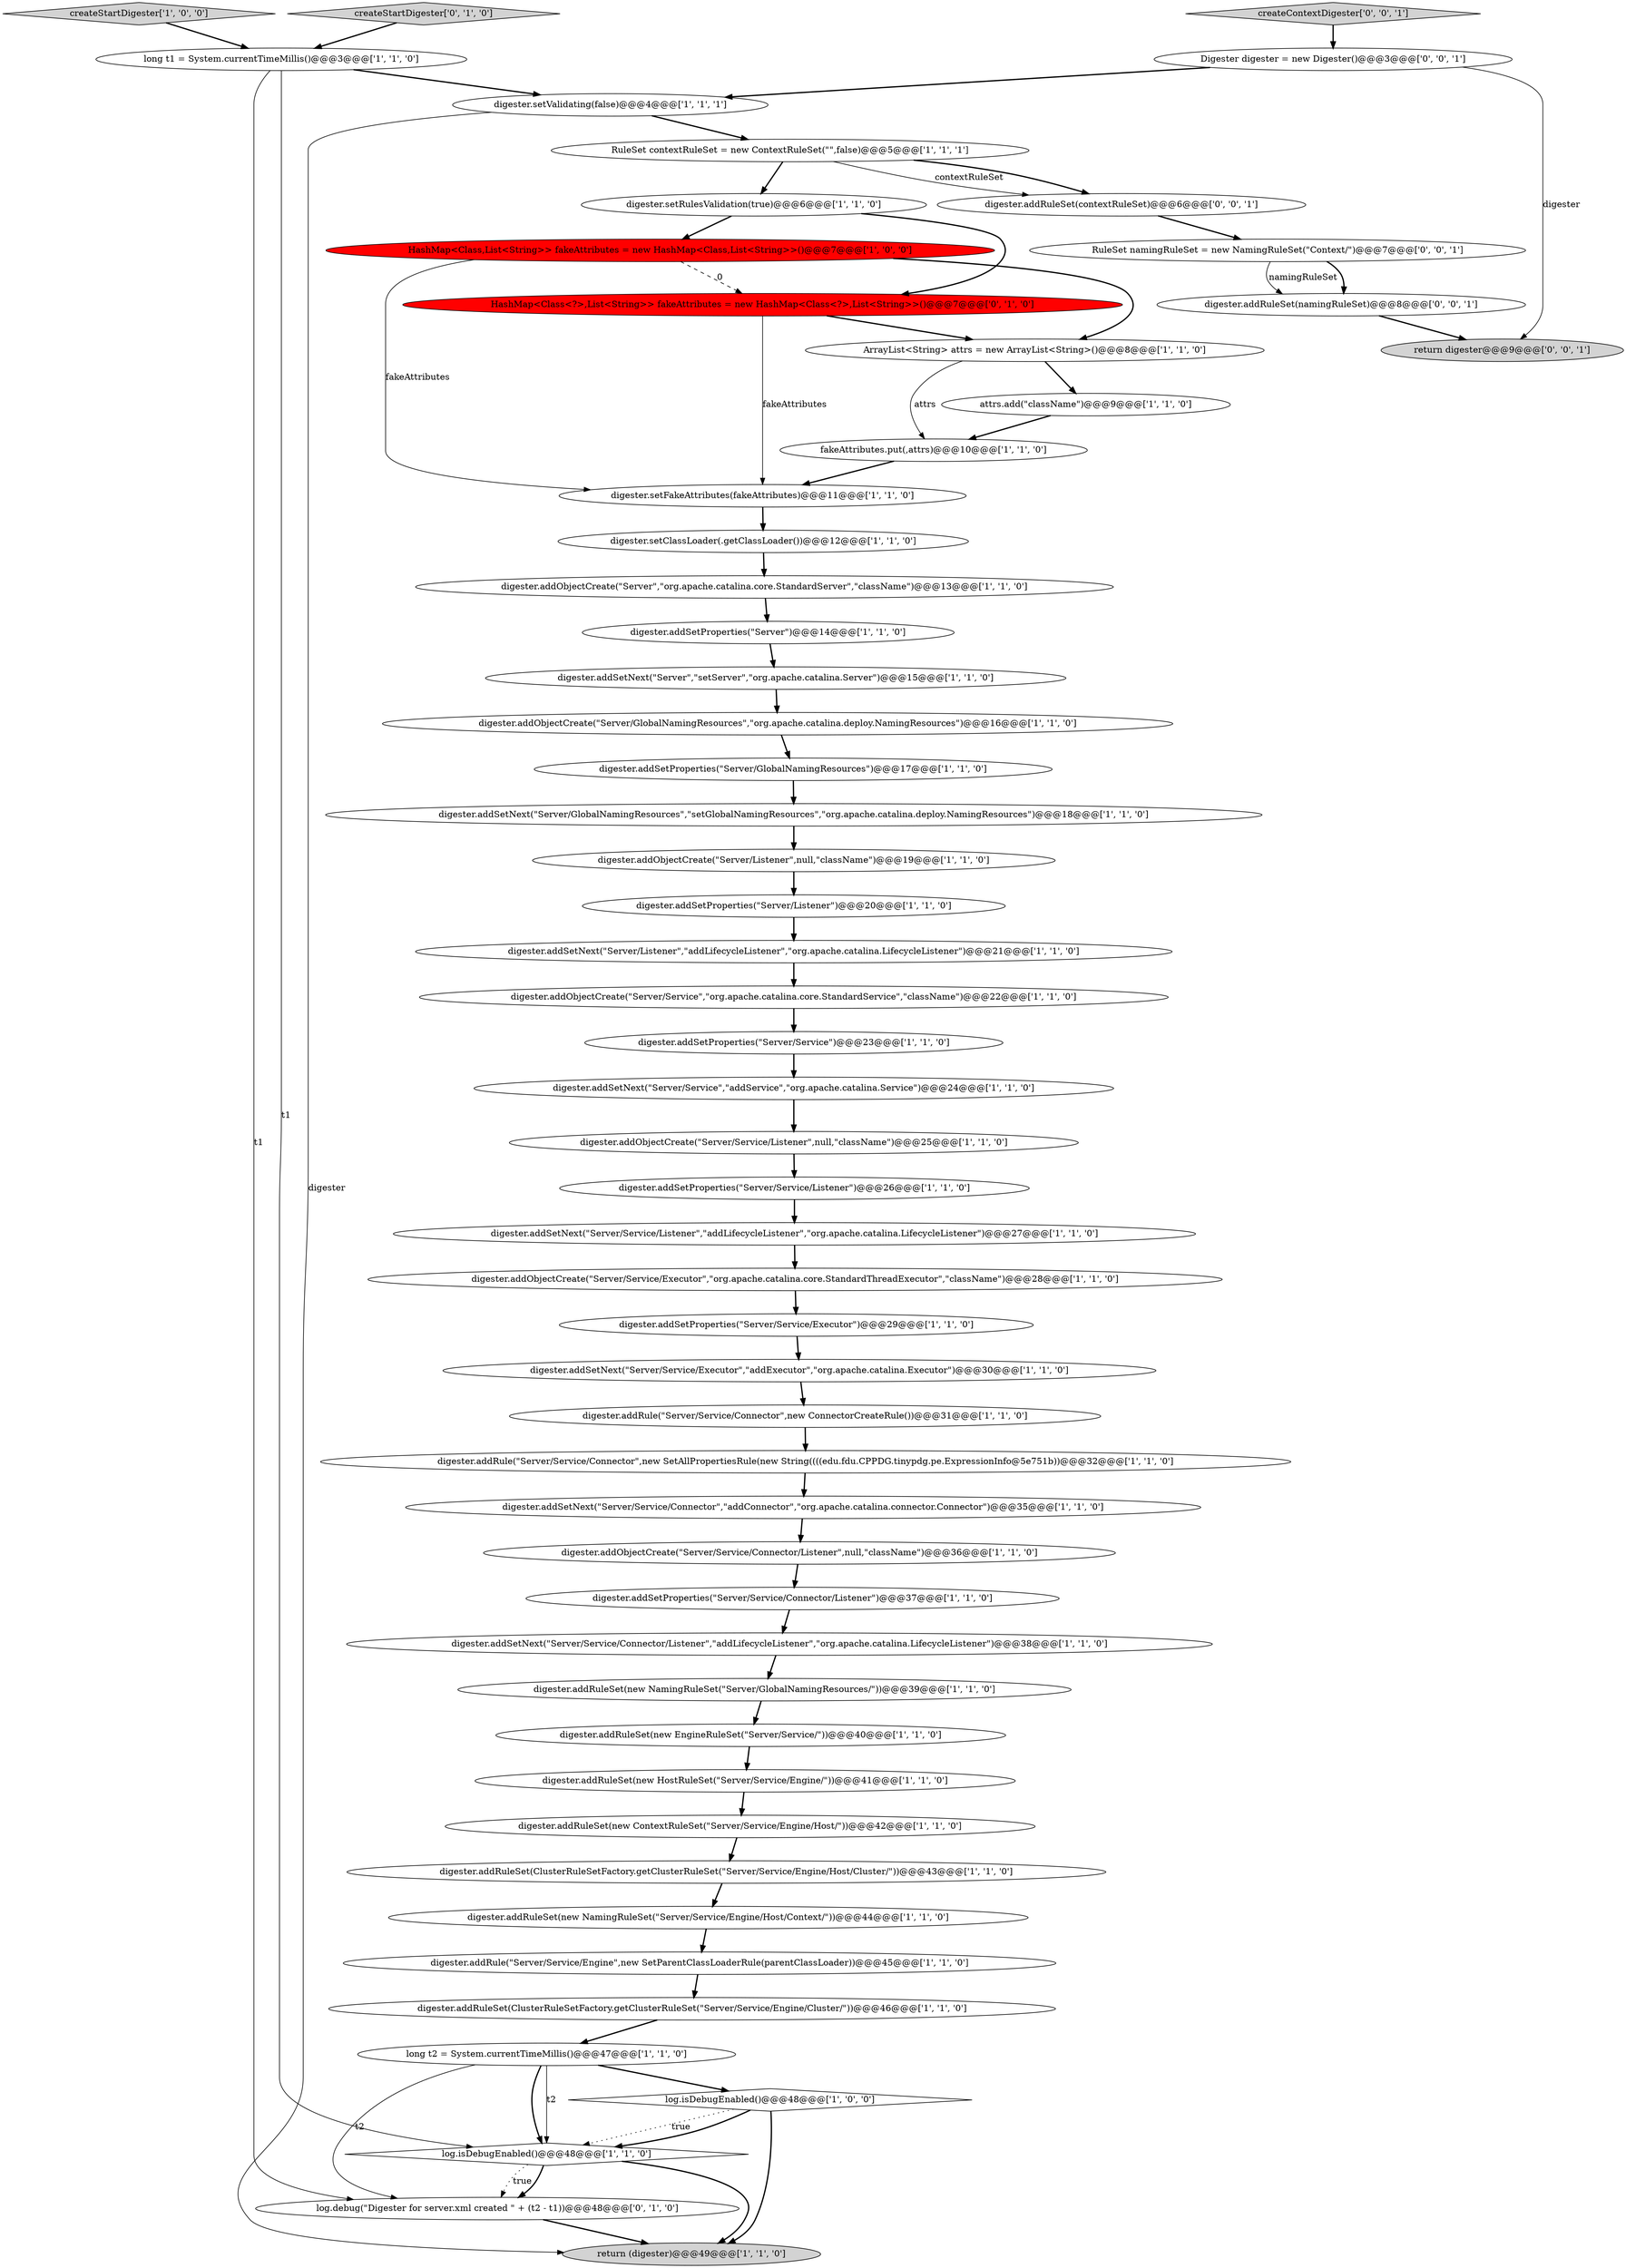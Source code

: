 digraph {
41 [style = filled, label = "digester.setFakeAttributes(fakeAttributes)@@@11@@@['1', '1', '0']", fillcolor = white, shape = ellipse image = "AAA0AAABBB1BBB"];
9 [style = filled, label = "digester.addSetProperties(\"Server/Service\")@@@23@@@['1', '1', '0']", fillcolor = white, shape = ellipse image = "AAA0AAABBB1BBB"];
45 [style = filled, label = "ArrayList<String> attrs = new ArrayList<String>()@@@8@@@['1', '1', '0']", fillcolor = white, shape = ellipse image = "AAA0AAABBB1BBB"];
0 [style = filled, label = "digester.setRulesValidation(true)@@@6@@@['1', '1', '0']", fillcolor = white, shape = ellipse image = "AAA0AAABBB1BBB"];
39 [style = filled, label = "digester.addSetProperties(\"Server/Service/Connector/Listener\")@@@37@@@['1', '1', '0']", fillcolor = white, shape = ellipse image = "AAA0AAABBB1BBB"];
48 [style = filled, label = "log.debug(\"Digester for server.xml created \" + (t2 - t1))@@@48@@@['0', '1', '0']", fillcolor = white, shape = ellipse image = "AAA0AAABBB2BBB"];
37 [style = filled, label = "digester.addSetProperties(\"Server\")@@@14@@@['1', '1', '0']", fillcolor = white, shape = ellipse image = "AAA0AAABBB1BBB"];
2 [style = filled, label = "digester.addRule(\"Server/Service/Connector\",new ConnectorCreateRule())@@@31@@@['1', '1', '0']", fillcolor = white, shape = ellipse image = "AAA0AAABBB1BBB"];
22 [style = filled, label = "digester.addRuleSet(new NamingRuleSet(\"Server/GlobalNamingResources/\"))@@@39@@@['1', '1', '0']", fillcolor = white, shape = ellipse image = "AAA0AAABBB1BBB"];
33 [style = filled, label = "digester.addRuleSet(ClusterRuleSetFactory.getClusterRuleSet(\"Server/Service/Engine/Host/Cluster/\"))@@@43@@@['1', '1', '0']", fillcolor = white, shape = ellipse image = "AAA0AAABBB1BBB"];
23 [style = filled, label = "digester.addRuleSet(new ContextRuleSet(\"Server/Service/Engine/Host/\"))@@@42@@@['1', '1', '0']", fillcolor = white, shape = ellipse image = "AAA0AAABBB1BBB"];
28 [style = filled, label = "digester.addRuleSet(new EngineRuleSet(\"Server/Service/\"))@@@40@@@['1', '1', '0']", fillcolor = white, shape = ellipse image = "AAA0AAABBB1BBB"];
7 [style = filled, label = "digester.addSetProperties(\"Server/Service/Executor\")@@@29@@@['1', '1', '0']", fillcolor = white, shape = ellipse image = "AAA0AAABBB1BBB"];
24 [style = filled, label = "RuleSet contextRuleSet = new ContextRuleSet(\"\",false)@@@5@@@['1', '1', '1']", fillcolor = white, shape = ellipse image = "AAA0AAABBB1BBB"];
8 [style = filled, label = "long t1 = System.currentTimeMillis()@@@3@@@['1', '1', '0']", fillcolor = white, shape = ellipse image = "AAA0AAABBB1BBB"];
12 [style = filled, label = "digester.addObjectCreate(\"Server/Service\",\"org.apache.catalina.core.StandardService\",\"className\")@@@22@@@['1', '1', '0']", fillcolor = white, shape = ellipse image = "AAA0AAABBB1BBB"];
35 [style = filled, label = "long t2 = System.currentTimeMillis()@@@47@@@['1', '1', '0']", fillcolor = white, shape = ellipse image = "AAA0AAABBB1BBB"];
6 [style = filled, label = "digester.addSetNext(\"Server/Listener\",\"addLifecycleListener\",\"org.apache.catalina.LifecycleListener\")@@@21@@@['1', '1', '0']", fillcolor = white, shape = ellipse image = "AAA0AAABBB1BBB"];
30 [style = filled, label = "digester.addSetProperties(\"Server/Service/Listener\")@@@26@@@['1', '1', '0']", fillcolor = white, shape = ellipse image = "AAA0AAABBB1BBB"];
40 [style = filled, label = "digester.addRuleSet(new HostRuleSet(\"Server/Service/Engine/\"))@@@41@@@['1', '1', '0']", fillcolor = white, shape = ellipse image = "AAA0AAABBB1BBB"];
29 [style = filled, label = "log.isDebugEnabled()@@@48@@@['1', '1', '0']", fillcolor = white, shape = diamond image = "AAA0AAABBB1BBB"];
55 [style = filled, label = "digester.addRuleSet(contextRuleSet)@@@6@@@['0', '0', '1']", fillcolor = white, shape = ellipse image = "AAA0AAABBB3BBB"];
5 [style = filled, label = "digester.addObjectCreate(\"Server/Listener\",null,\"className\")@@@19@@@['1', '1', '0']", fillcolor = white, shape = ellipse image = "AAA0AAABBB1BBB"];
54 [style = filled, label = "Digester digester = new Digester()@@@3@@@['0', '0', '1']", fillcolor = white, shape = ellipse image = "AAA0AAABBB3BBB"];
21 [style = filled, label = "digester.addRule(\"Server/Service/Connector\",new SetAllPropertiesRule(new String((((edu.fdu.CPPDG.tinypdg.pe.ExpressionInfo@5e751b))@@@32@@@['1', '1', '0']", fillcolor = white, shape = ellipse image = "AAA0AAABBB1BBB"];
49 [style = filled, label = "createStartDigester['0', '1', '0']", fillcolor = lightgray, shape = diamond image = "AAA0AAABBB2BBB"];
46 [style = filled, label = "createStartDigester['1', '0', '0']", fillcolor = lightgray, shape = diamond image = "AAA0AAABBB1BBB"];
1 [style = filled, label = "digester.setClassLoader(.getClassLoader())@@@12@@@['1', '1', '0']", fillcolor = white, shape = ellipse image = "AAA0AAABBB1BBB"];
38 [style = filled, label = "digester.addObjectCreate(\"Server/Service/Listener\",null,\"className\")@@@25@@@['1', '1', '0']", fillcolor = white, shape = ellipse image = "AAA0AAABBB1BBB"];
17 [style = filled, label = "digester.setValidating(false)@@@4@@@['1', '1', '1']", fillcolor = white, shape = ellipse image = "AAA0AAABBB1BBB"];
15 [style = filled, label = "digester.addRule(\"Server/Service/Engine\",new SetParentClassLoaderRule(parentClassLoader))@@@45@@@['1', '1', '0']", fillcolor = white, shape = ellipse image = "AAA0AAABBB1BBB"];
43 [style = filled, label = "HashMap<Class,List<String>> fakeAttributes = new HashMap<Class,List<String>>()@@@7@@@['1', '0', '0']", fillcolor = red, shape = ellipse image = "AAA1AAABBB1BBB"];
4 [style = filled, label = "digester.addObjectCreate(\"Server/GlobalNamingResources\",\"org.apache.catalina.deploy.NamingResources\")@@@16@@@['1', '1', '0']", fillcolor = white, shape = ellipse image = "AAA0AAABBB1BBB"];
44 [style = filled, label = "digester.addSetNext(\"Server/Service\",\"addService\",\"org.apache.catalina.Service\")@@@24@@@['1', '1', '0']", fillcolor = white, shape = ellipse image = "AAA0AAABBB1BBB"];
19 [style = filled, label = "digester.addRuleSet(ClusterRuleSetFactory.getClusterRuleSet(\"Server/Service/Engine/Cluster/\"))@@@46@@@['1', '1', '0']", fillcolor = white, shape = ellipse image = "AAA0AAABBB1BBB"];
42 [style = filled, label = "fakeAttributes.put(,attrs)@@@10@@@['1', '1', '0']", fillcolor = white, shape = ellipse image = "AAA0AAABBB1BBB"];
13 [style = filled, label = "digester.addSetNext(\"Server/Service/Executor\",\"addExecutor\",\"org.apache.catalina.Executor\")@@@30@@@['1', '1', '0']", fillcolor = white, shape = ellipse image = "AAA0AAABBB1BBB"];
25 [style = filled, label = "digester.addObjectCreate(\"Server\",\"org.apache.catalina.core.StandardServer\",\"className\")@@@13@@@['1', '1', '0']", fillcolor = white, shape = ellipse image = "AAA0AAABBB1BBB"];
18 [style = filled, label = "digester.addSetProperties(\"Server/Listener\")@@@20@@@['1', '1', '0']", fillcolor = white, shape = ellipse image = "AAA0AAABBB1BBB"];
26 [style = filled, label = "digester.addSetNext(\"Server\",\"setServer\",\"org.apache.catalina.Server\")@@@15@@@['1', '1', '0']", fillcolor = white, shape = ellipse image = "AAA0AAABBB1BBB"];
27 [style = filled, label = "digester.addSetNext(\"Server/Service/Connector/Listener\",\"addLifecycleListener\",\"org.apache.catalina.LifecycleListener\")@@@38@@@['1', '1', '0']", fillcolor = white, shape = ellipse image = "AAA0AAABBB1BBB"];
14 [style = filled, label = "digester.addSetNext(\"Server/GlobalNamingResources\",\"setGlobalNamingResources\",\"org.apache.catalina.deploy.NamingResources\")@@@18@@@['1', '1', '0']", fillcolor = white, shape = ellipse image = "AAA0AAABBB1BBB"];
10 [style = filled, label = "log.isDebugEnabled()@@@48@@@['1', '0', '0']", fillcolor = white, shape = diamond image = "AAA0AAABBB1BBB"];
47 [style = filled, label = "HashMap<Class<?>,List<String>> fakeAttributes = new HashMap<Class<?>,List<String>>()@@@7@@@['0', '1', '0']", fillcolor = red, shape = ellipse image = "AAA1AAABBB2BBB"];
34 [style = filled, label = "return (digester)@@@49@@@['1', '1', '0']", fillcolor = lightgray, shape = ellipse image = "AAA0AAABBB1BBB"];
3 [style = filled, label = "digester.addObjectCreate(\"Server/Service/Connector/Listener\",null,\"className\")@@@36@@@['1', '1', '0']", fillcolor = white, shape = ellipse image = "AAA0AAABBB1BBB"];
31 [style = filled, label = "digester.addSetNext(\"Server/Service/Connector\",\"addConnector\",\"org.apache.catalina.connector.Connector\")@@@35@@@['1', '1', '0']", fillcolor = white, shape = ellipse image = "AAA0AAABBB1BBB"];
32 [style = filled, label = "digester.addObjectCreate(\"Server/Service/Executor\",\"org.apache.catalina.core.StandardThreadExecutor\",\"className\")@@@28@@@['1', '1', '0']", fillcolor = white, shape = ellipse image = "AAA0AAABBB1BBB"];
52 [style = filled, label = "RuleSet namingRuleSet = new NamingRuleSet(\"Context/\")@@@7@@@['0', '0', '1']", fillcolor = white, shape = ellipse image = "AAA0AAABBB3BBB"];
51 [style = filled, label = "createContextDigester['0', '0', '1']", fillcolor = lightgray, shape = diamond image = "AAA0AAABBB3BBB"];
50 [style = filled, label = "return digester@@@9@@@['0', '0', '1']", fillcolor = lightgray, shape = ellipse image = "AAA0AAABBB3BBB"];
20 [style = filled, label = "digester.addSetNext(\"Server/Service/Listener\",\"addLifecycleListener\",\"org.apache.catalina.LifecycleListener\")@@@27@@@['1', '1', '0']", fillcolor = white, shape = ellipse image = "AAA0AAABBB1BBB"];
53 [style = filled, label = "digester.addRuleSet(namingRuleSet)@@@8@@@['0', '0', '1']", fillcolor = white, shape = ellipse image = "AAA0AAABBB3BBB"];
36 [style = filled, label = "digester.addRuleSet(new NamingRuleSet(\"Server/Service/Engine/Host/Context/\"))@@@44@@@['1', '1', '0']", fillcolor = white, shape = ellipse image = "AAA0AAABBB1BBB"];
11 [style = filled, label = "digester.addSetProperties(\"Server/GlobalNamingResources\")@@@17@@@['1', '1', '0']", fillcolor = white, shape = ellipse image = "AAA0AAABBB1BBB"];
16 [style = filled, label = "attrs.add(\"className\")@@@9@@@['1', '1', '0']", fillcolor = white, shape = ellipse image = "AAA0AAABBB1BBB"];
7->13 [style = bold, label=""];
43->41 [style = solid, label="fakeAttributes"];
45->42 [style = solid, label="attrs"];
54->50 [style = solid, label="digester"];
42->41 [style = bold, label=""];
28->40 [style = bold, label=""];
35->29 [style = bold, label=""];
52->53 [style = bold, label=""];
37->26 [style = bold, label=""];
11->14 [style = bold, label=""];
51->54 [style = bold, label=""];
30->20 [style = bold, label=""];
24->0 [style = bold, label=""];
29->48 [style = dotted, label="true"];
24->55 [style = bold, label=""];
0->43 [style = bold, label=""];
36->15 [style = bold, label=""];
54->17 [style = bold, label=""];
20->32 [style = bold, label=""];
45->16 [style = bold, label=""];
22->28 [style = bold, label=""];
32->7 [style = bold, label=""];
5->18 [style = bold, label=""];
41->1 [style = bold, label=""];
29->34 [style = bold, label=""];
39->27 [style = bold, label=""];
15->19 [style = bold, label=""];
12->9 [style = bold, label=""];
24->55 [style = solid, label="contextRuleSet"];
26->4 [style = bold, label=""];
27->22 [style = bold, label=""];
40->23 [style = bold, label=""];
43->45 [style = bold, label=""];
44->38 [style = bold, label=""];
10->29 [style = dotted, label="true"];
52->53 [style = solid, label="namingRuleSet"];
49->8 [style = bold, label=""];
53->50 [style = bold, label=""];
17->34 [style = solid, label="digester"];
8->17 [style = bold, label=""];
0->47 [style = bold, label=""];
17->24 [style = bold, label=""];
38->30 [style = bold, label=""];
21->31 [style = bold, label=""];
23->33 [style = bold, label=""];
10->34 [style = bold, label=""];
10->29 [style = bold, label=""];
43->47 [style = dashed, label="0"];
18->6 [style = bold, label=""];
25->37 [style = bold, label=""];
2->21 [style = bold, label=""];
19->35 [style = bold, label=""];
9->44 [style = bold, label=""];
33->36 [style = bold, label=""];
46->8 [style = bold, label=""];
13->2 [style = bold, label=""];
35->29 [style = solid, label="t2"];
3->39 [style = bold, label=""];
47->41 [style = solid, label="fakeAttributes"];
16->42 [style = bold, label=""];
35->10 [style = bold, label=""];
47->45 [style = bold, label=""];
29->48 [style = bold, label=""];
31->3 [style = bold, label=""];
55->52 [style = bold, label=""];
4->11 [style = bold, label=""];
48->34 [style = bold, label=""];
1->25 [style = bold, label=""];
8->48 [style = solid, label="t1"];
35->48 [style = solid, label="t2"];
14->5 [style = bold, label=""];
8->29 [style = solid, label="t1"];
6->12 [style = bold, label=""];
}
